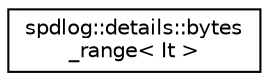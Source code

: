 digraph "Graphical Class Hierarchy"
{
  edge [fontname="Helvetica",fontsize="10",labelfontname="Helvetica",labelfontsize="10"];
  node [fontname="Helvetica",fontsize="10",shape=record];
  rankdir="LR";
  Node1 [label="spdlog::details::bytes\l_range\< It \>",height=0.2,width=0.4,color="black", fillcolor="white", style="filled",URL="$classspdlog_1_1details_1_1bytes__range.html"];
}
